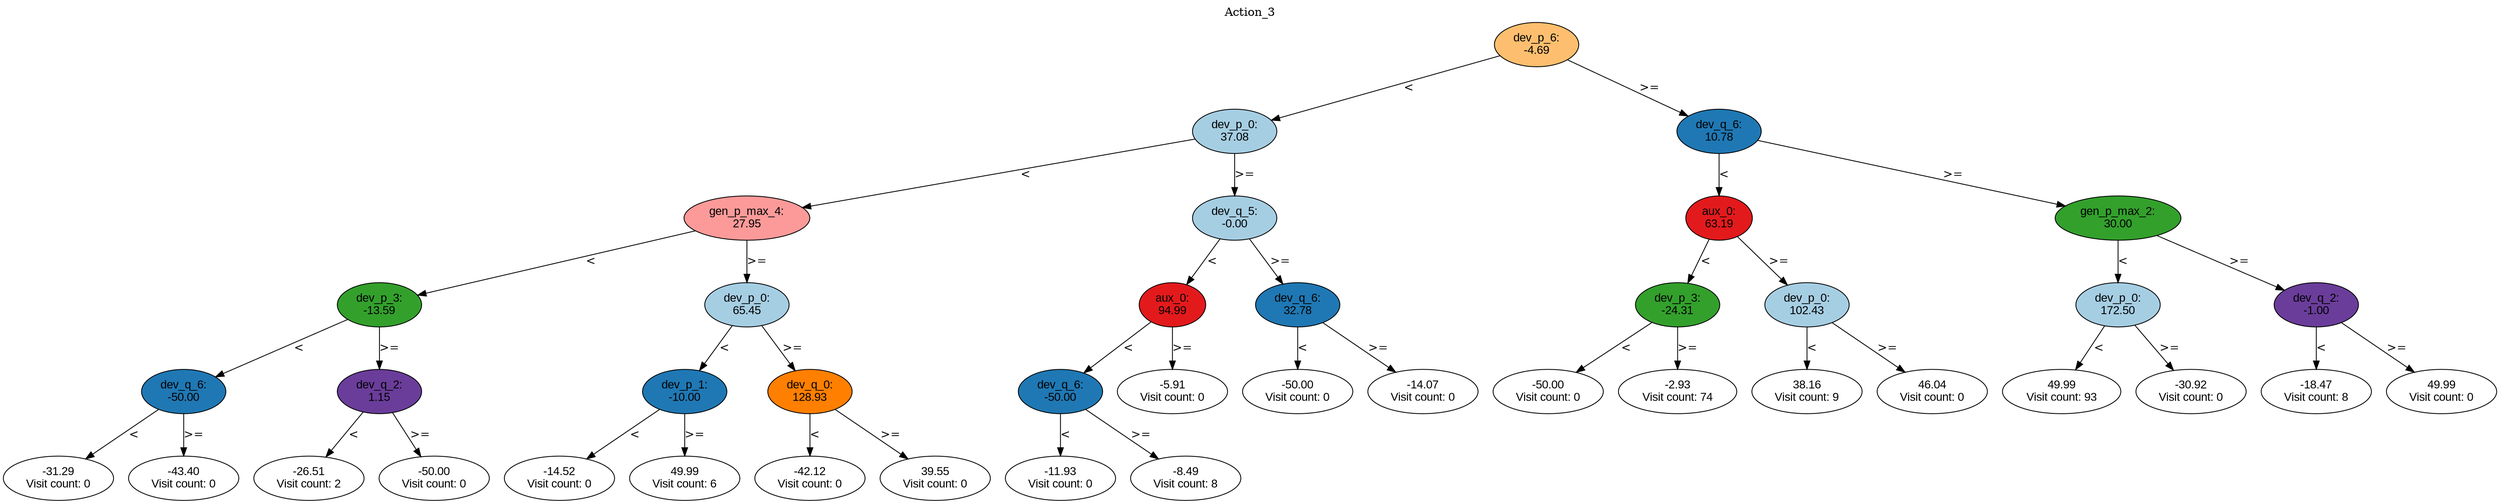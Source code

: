 digraph BST {
    node [fontname="Arial" style=filled colorscheme=paired12];
    0 [ label = "dev_p_6:
-4.69" fillcolor=7];
    1 [ label = "dev_p_0:
37.08" fillcolor=1];
    2 [ label = "gen_p_max_4:
27.95" fillcolor=5];
    3 [ label = "dev_p_3:
-13.59" fillcolor=4];
    4 [ label = "dev_q_6:
-50.00" fillcolor=2];
    5 [ label = "-31.29
Visit count: 0" fillcolor=white];
    6 [ label = "-43.40
Visit count: 0" fillcolor=white];
    7 [ label = "dev_q_2:
1.15" fillcolor=10];
    8 [ label = "-26.51
Visit count: 2" fillcolor=white];
    9 [ label = "-50.00
Visit count: 0" fillcolor=white];
    10 [ label = "dev_p_0:
65.45" fillcolor=1];
    11 [ label = "dev_p_1:
-10.00" fillcolor=2];
    12 [ label = "-14.52
Visit count: 0" fillcolor=white];
    13 [ label = "49.99
Visit count: 6" fillcolor=white];
    14 [ label = "dev_q_0:
128.93" fillcolor=8];
    15 [ label = "-42.12
Visit count: 0" fillcolor=white];
    16 [ label = "39.55
Visit count: 0" fillcolor=white];
    17 [ label = "dev_q_5:
-0.00" fillcolor=1];
    18 [ label = "aux_0:
94.99" fillcolor=6];
    19 [ label = "dev_q_6:
-50.00" fillcolor=2];
    20 [ label = "-11.93
Visit count: 0" fillcolor=white];
    21 [ label = "-8.49
Visit count: 8" fillcolor=white];
    22 [ label = "-5.91
Visit count: 0" fillcolor=white];
    23 [ label = "dev_q_6:
32.78" fillcolor=2];
    24 [ label = "-50.00
Visit count: 0" fillcolor=white];
    25 [ label = "-14.07
Visit count: 0" fillcolor=white];
    26 [ label = "dev_q_6:
10.78" fillcolor=2];
    27 [ label = "aux_0:
63.19" fillcolor=6];
    28 [ label = "dev_p_3:
-24.31" fillcolor=4];
    29 [ label = "-50.00
Visit count: 0" fillcolor=white];
    30 [ label = "-2.93
Visit count: 74" fillcolor=white];
    31 [ label = "dev_p_0:
102.43" fillcolor=1];
    32 [ label = "38.16
Visit count: 9" fillcolor=white];
    33 [ label = "46.04
Visit count: 0" fillcolor=white];
    34 [ label = "gen_p_max_2:
30.00" fillcolor=4];
    35 [ label = "dev_p_0:
172.50" fillcolor=1];
    36 [ label = "49.99
Visit count: 93" fillcolor=white];
    37 [ label = "-30.92
Visit count: 0" fillcolor=white];
    38 [ label = "dev_q_2:
-1.00" fillcolor=10];
    39 [ label = "-18.47
Visit count: 8" fillcolor=white];
    40 [ label = "49.99
Visit count: 0" fillcolor=white];

    0  -> 1[ label = "<"];
    0  -> 26[ label = ">="];
    1  -> 2[ label = "<"];
    1  -> 17[ label = ">="];
    2  -> 3[ label = "<"];
    2  -> 10[ label = ">="];
    3  -> 4[ label = "<"];
    3  -> 7[ label = ">="];
    4  -> 5[ label = "<"];
    4  -> 6[ label = ">="];
    7  -> 8[ label = "<"];
    7  -> 9[ label = ">="];
    10  -> 11[ label = "<"];
    10  -> 14[ label = ">="];
    11  -> 12[ label = "<"];
    11  -> 13[ label = ">="];
    14  -> 15[ label = "<"];
    14  -> 16[ label = ">="];
    17  -> 18[ label = "<"];
    17  -> 23[ label = ">="];
    18  -> 19[ label = "<"];
    18  -> 22[ label = ">="];
    19  -> 20[ label = "<"];
    19  -> 21[ label = ">="];
    23  -> 24[ label = "<"];
    23  -> 25[ label = ">="];
    26  -> 27[ label = "<"];
    26  -> 34[ label = ">="];
    27  -> 28[ label = "<"];
    27  -> 31[ label = ">="];
    28  -> 29[ label = "<"];
    28  -> 30[ label = ">="];
    31  -> 32[ label = "<"];
    31  -> 33[ label = ">="];
    34  -> 35[ label = "<"];
    34  -> 38[ label = ">="];
    35  -> 36[ label = "<"];
    35  -> 37[ label = ">="];
    38  -> 39[ label = "<"];
    38  -> 40[ label = ">="];

    labelloc="t";
    label="Action_3";
}
